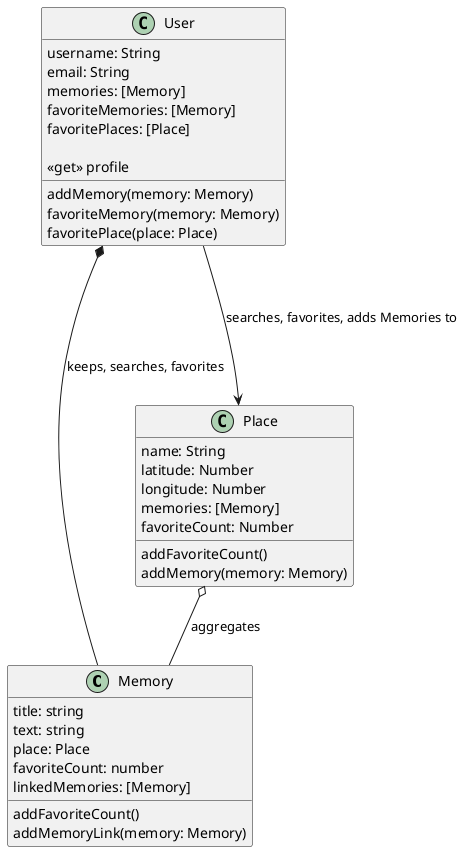 @startuml Class Diagram

class Memory {
  title: string
  text: string
  place: Place
  favoriteCount: number
  linkedMemories: [Memory]

  addFavoriteCount()
  addMemoryLink(memory: Memory)
}

class Place {
  name: String
  latitude: Number
  longitude: Number
  memories: [Memory]
  favoriteCount: Number

  addFavoriteCount()
  addMemory(memory: Memory)
}

class User {
  username: String
  email: String
  memories: [Memory]
  favoriteMemories: [Memory]
  favoritePlaces: [Place]

  <<get>> profile
  addMemory(memory: Memory)
  favoriteMemory(memory: Memory)
  favoritePlace(place: Place)
}

Place o-- Memory : aggregates
User *-- Memory : keeps, searches, favorites
User ---> Place : searches, favorites, adds Memories to

@enduml